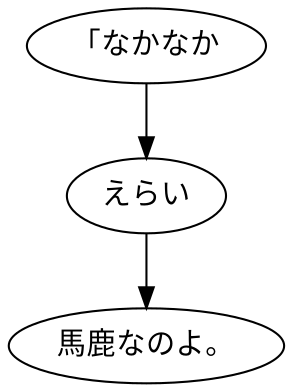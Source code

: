 digraph graph6916 {
	node0 [label="「なかなか"];
	node1 [label="えらい"];
	node2 [label="馬鹿なのよ。"];
	node0 -> node1;
	node1 -> node2;
}
